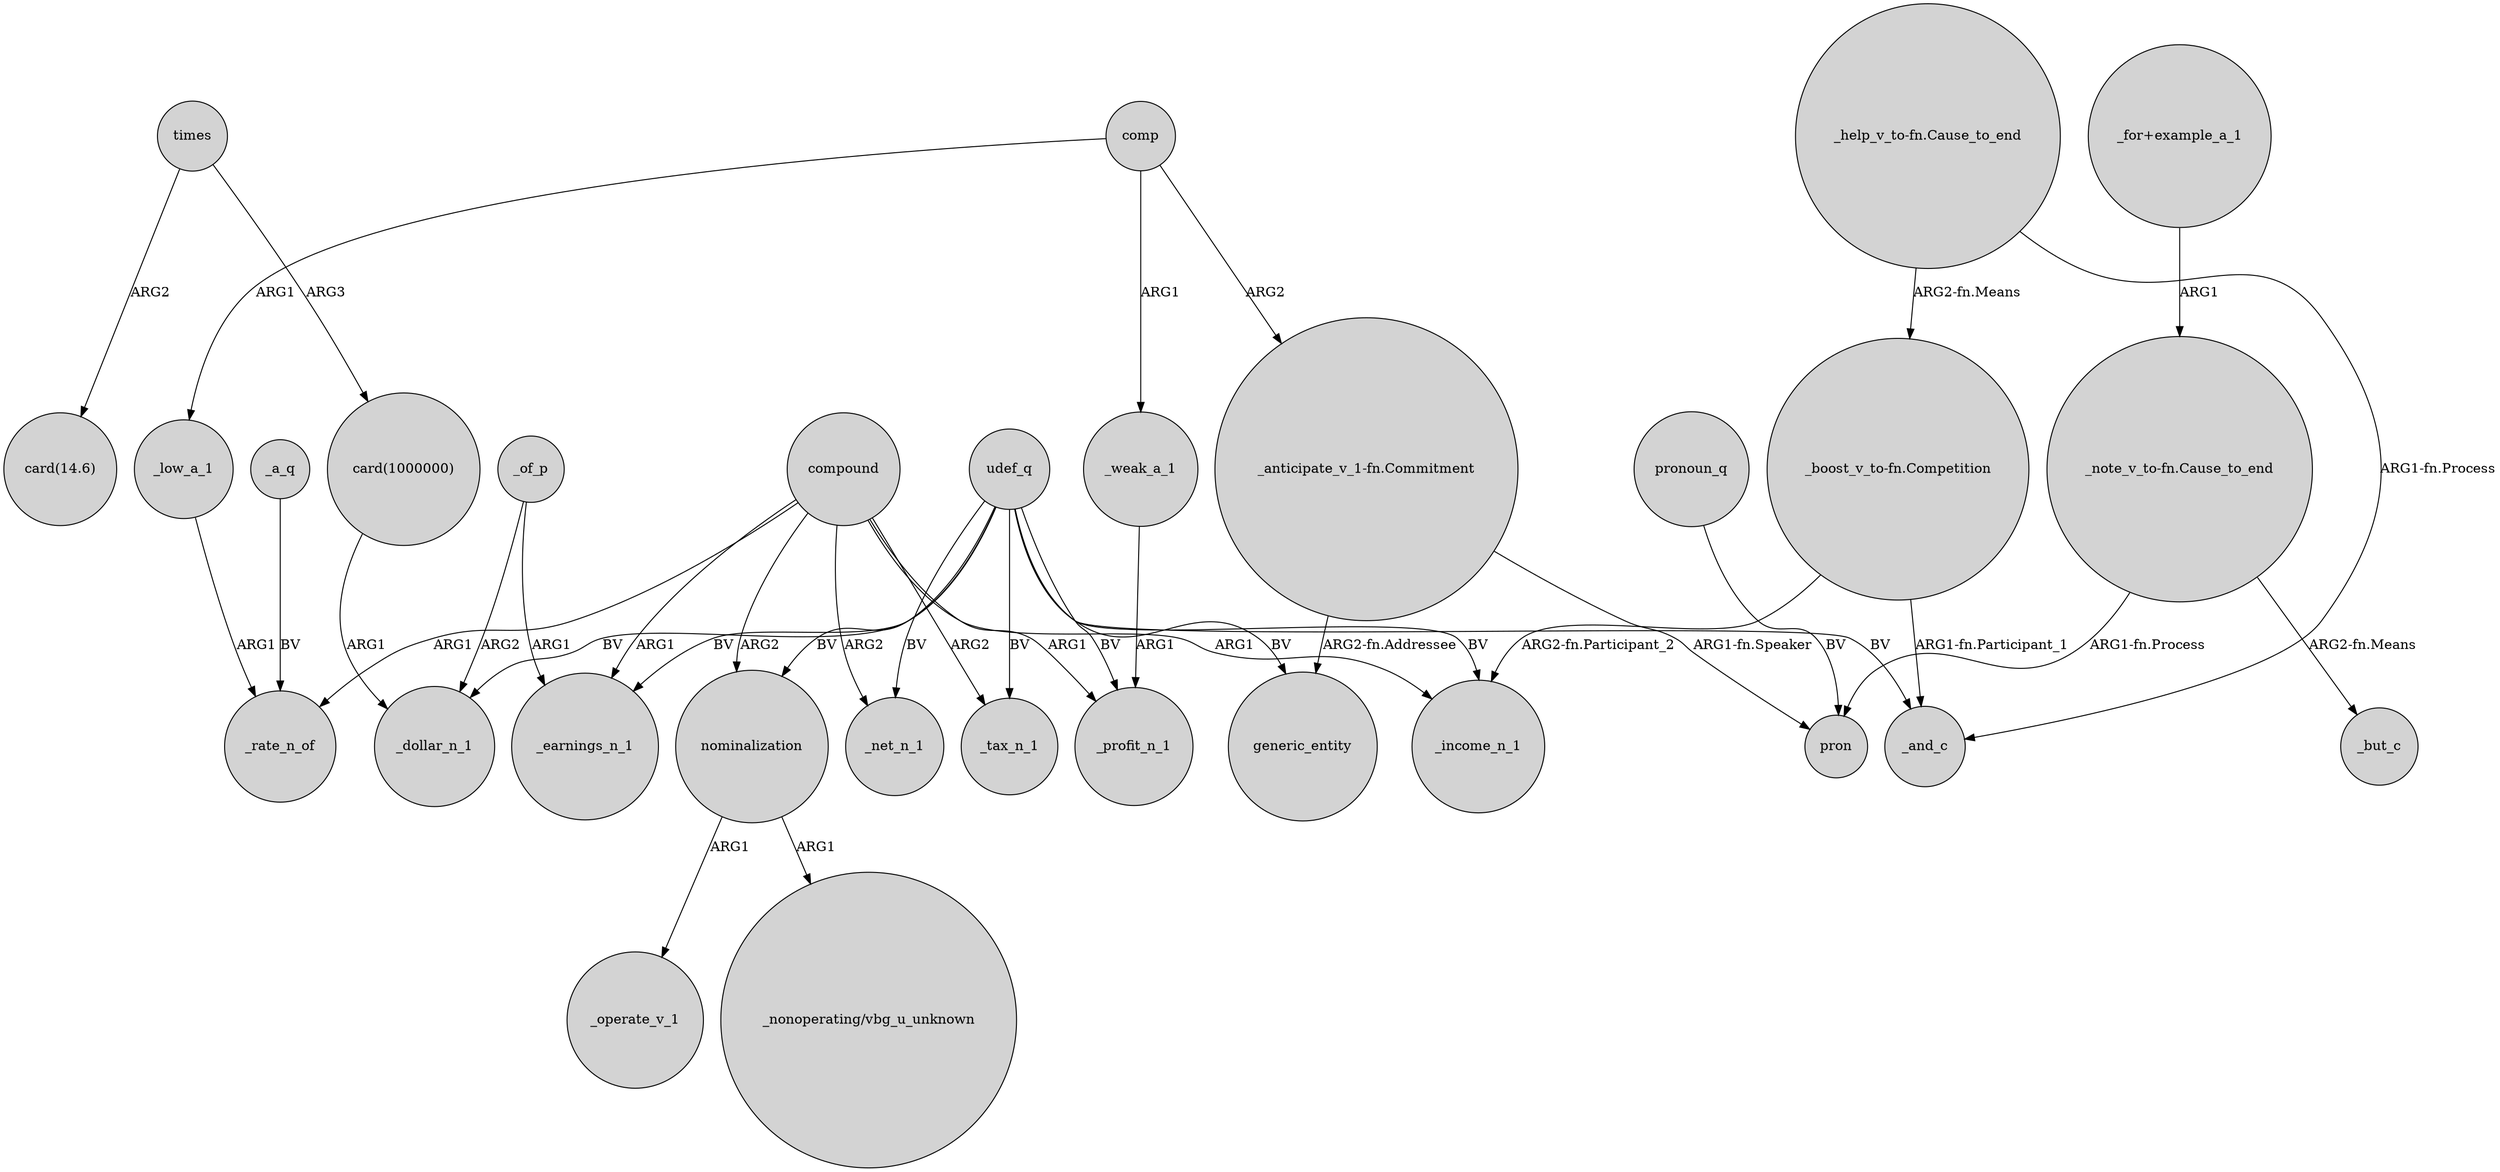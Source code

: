 digraph {
	node [shape=circle style=filled]
	times -> "card(14.6)" [label=ARG2]
	comp -> _low_a_1 [label=ARG1]
	compound -> _net_n_1 [label=ARG2]
	comp -> "_anticipate_v_1-fn.Commitment" [label=ARG2]
	_low_a_1 -> _rate_n_of [label=ARG1]
	_weak_a_1 -> _profit_n_1 [label=ARG1]
	udef_q -> _income_n_1 [label=BV]
	udef_q -> nominalization [label=BV]
	udef_q -> _tax_n_1 [label=BV]
	nominalization -> _operate_v_1 [label=ARG1]
	times -> "card(1000000)" [label=ARG3]
	"_help_v_to-fn.Cause_to_end" -> _and_c [label="ARG1-fn.Process"]
	udef_q -> _profit_n_1 [label=BV]
	compound -> _rate_n_of [label=ARG1]
	udef_q -> _and_c [label=BV]
	"_boost_v_to-fn.Competition" -> _and_c [label="ARG1-fn.Participant_1"]
	udef_q -> generic_entity [label=BV]
	compound -> nominalization [label=ARG2]
	pronoun_q -> pron [label=BV]
	nominalization -> "_nonoperating/vbg_u_unknown" [label=ARG1]
	comp -> _weak_a_1 [label=ARG1]
	compound -> _income_n_1 [label=ARG1]
	udef_q -> _earnings_n_1 [label=BV]
	"_note_v_to-fn.Cause_to_end" -> _but_c [label="ARG2-fn.Means"]
	_of_p -> _earnings_n_1 [label=ARG1]
	udef_q -> _net_n_1 [label=BV]
	"_for+example_a_1" -> "_note_v_to-fn.Cause_to_end" [label=ARG1]
	compound -> _profit_n_1 [label=ARG1]
	compound -> _tax_n_1 [label=ARG2]
	"_note_v_to-fn.Cause_to_end" -> pron [label="ARG1-fn.Process"]
	udef_q -> _dollar_n_1 [label=BV]
	"card(1000000)" -> _dollar_n_1 [label=ARG1]
	"_help_v_to-fn.Cause_to_end" -> "_boost_v_to-fn.Competition" [label="ARG2-fn.Means"]
	"_boost_v_to-fn.Competition" -> _income_n_1 [label="ARG2-fn.Participant_2"]
	"_anticipate_v_1-fn.Commitment" -> pron [label="ARG1-fn.Speaker"]
	"_anticipate_v_1-fn.Commitment" -> generic_entity [label="ARG2-fn.Addressee"]
	compound -> _earnings_n_1 [label=ARG1]
	_of_p -> _dollar_n_1 [label=ARG2]
	_a_q -> _rate_n_of [label=BV]
}
